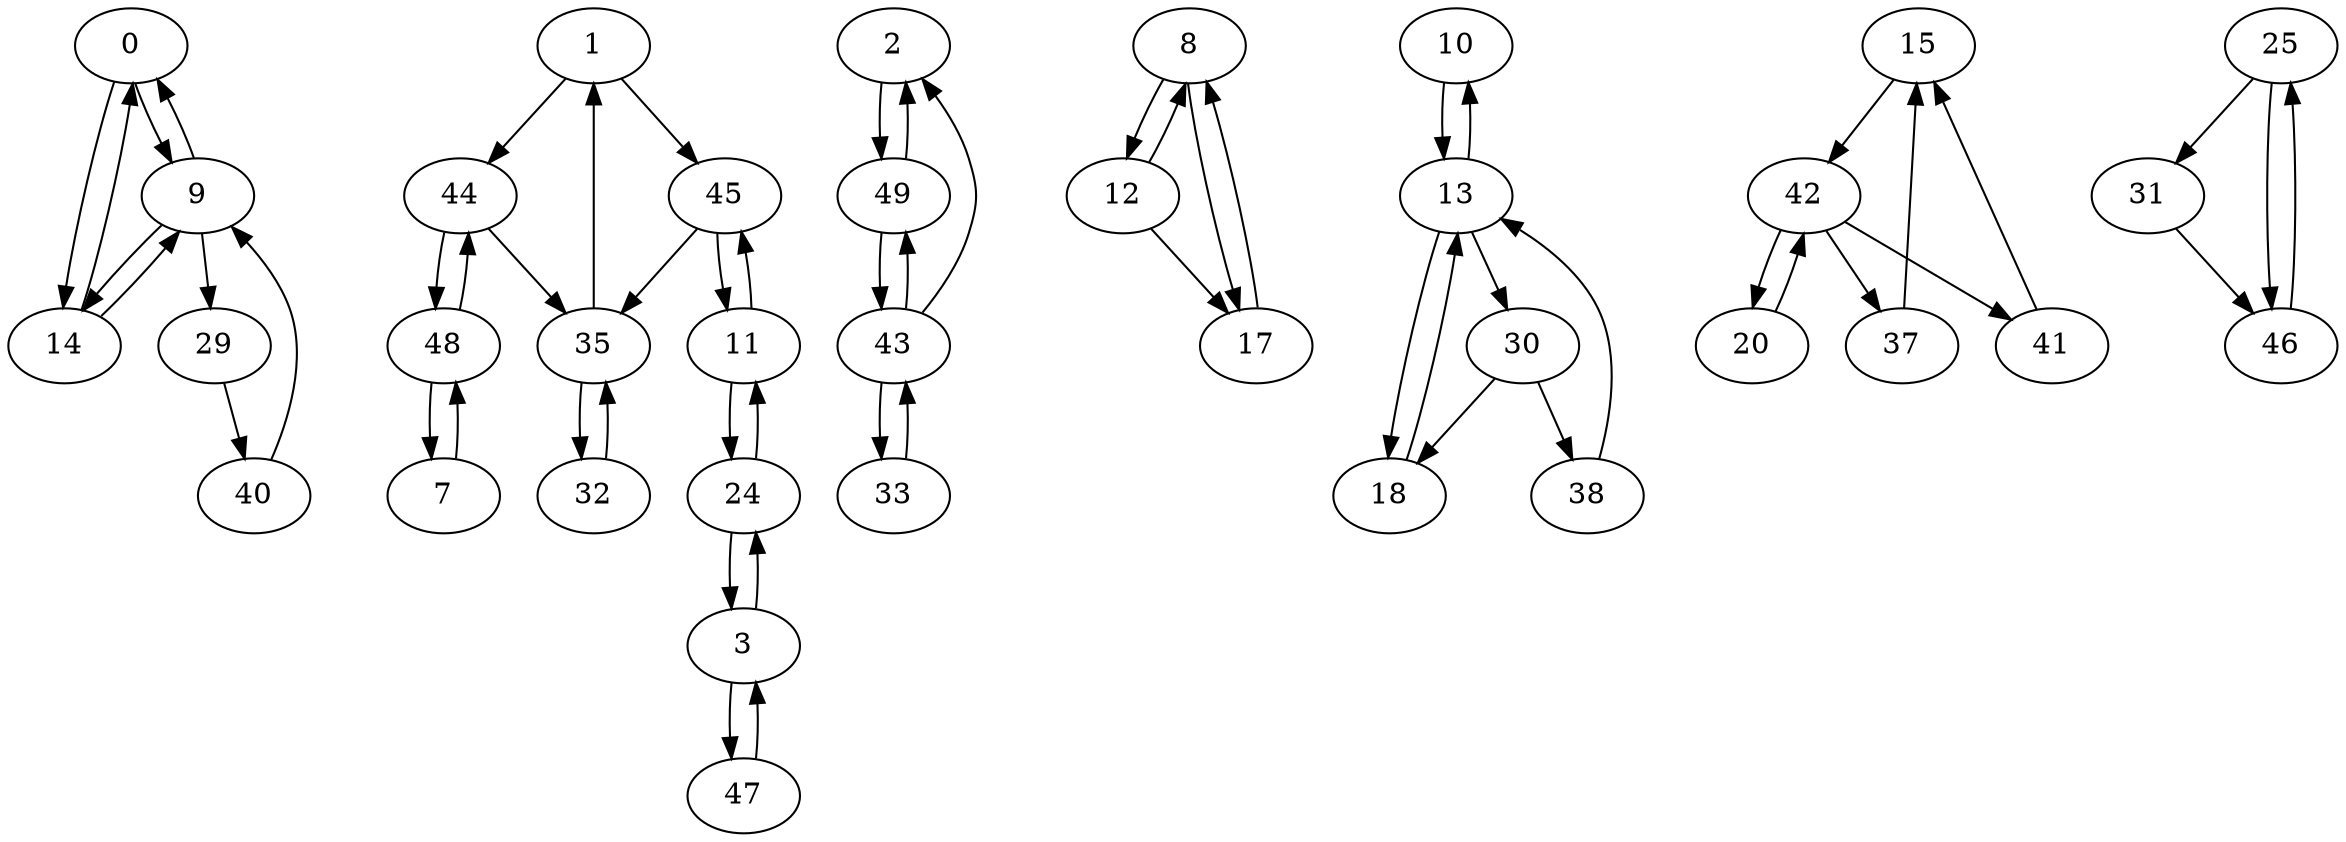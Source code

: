 digraph G {
  0 -> 9;
  0 -> 14;
  1 -> 44;
  1 -> 45;
  2 -> 49;
  3 -> 24;
  3 -> 47;
  7 -> 48;
  8 -> 12;
  8 -> 17;
  9 -> 0;
  9 -> 14;
  9 -> 29;
  10 -> 13;
  11 -> 24;
  11 -> 45;
  12 -> 8;
  12 -> 17;
  13 -> 10;
  13 -> 18;
  13 -> 30;
  14 -> 0;
  14 -> 9;
  15 -> 42;
  17 -> 8;
  18 -> 13;
  20 -> 42;
  24 -> 3;
  24 -> 11;
  25 -> 31;
  25 -> 46;
  29 -> 40;
  30 -> 18;
  30 -> 38;
  31 -> 46;
  32 -> 35;
  33 -> 43;
  35 -> 1;
  35 -> 32;
  37 -> 15;
  38 -> 13;
  40 -> 9;
  41 -> 15;
  42 -> 20;
  42 -> 37;
  42 -> 41;
  43 -> 2;
  43 -> 33;
  43 -> 49;
  44 -> 35;
  44 -> 48;
  45 -> 11;
  45 -> 35;
  46 -> 25;
  47 -> 3;
  48 -> 7;
  48 -> 44;
  49 -> 2;
  49 -> 43;
}